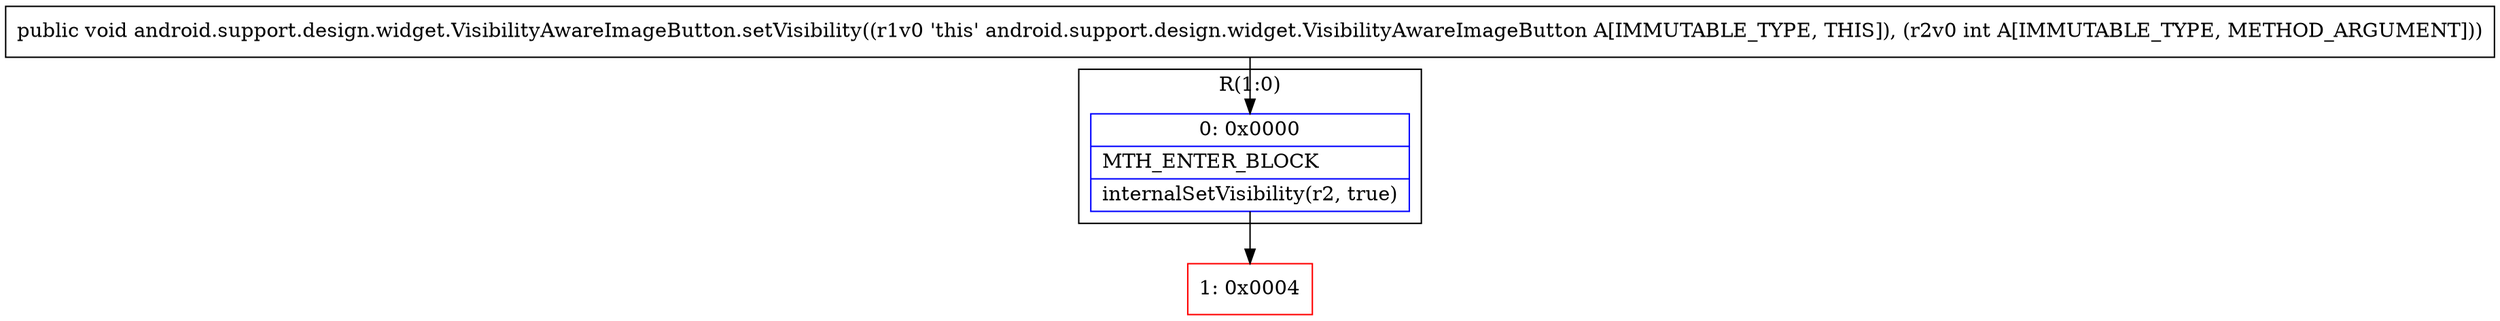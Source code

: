 digraph "CFG forandroid.support.design.widget.VisibilityAwareImageButton.setVisibility(I)V" {
subgraph cluster_Region_2085580315 {
label = "R(1:0)";
node [shape=record,color=blue];
Node_0 [shape=record,label="{0\:\ 0x0000|MTH_ENTER_BLOCK\l|internalSetVisibility(r2, true)\l}"];
}
Node_1 [shape=record,color=red,label="{1\:\ 0x0004}"];
MethodNode[shape=record,label="{public void android.support.design.widget.VisibilityAwareImageButton.setVisibility((r1v0 'this' android.support.design.widget.VisibilityAwareImageButton A[IMMUTABLE_TYPE, THIS]), (r2v0 int A[IMMUTABLE_TYPE, METHOD_ARGUMENT])) }"];
MethodNode -> Node_0;
Node_0 -> Node_1;
}

